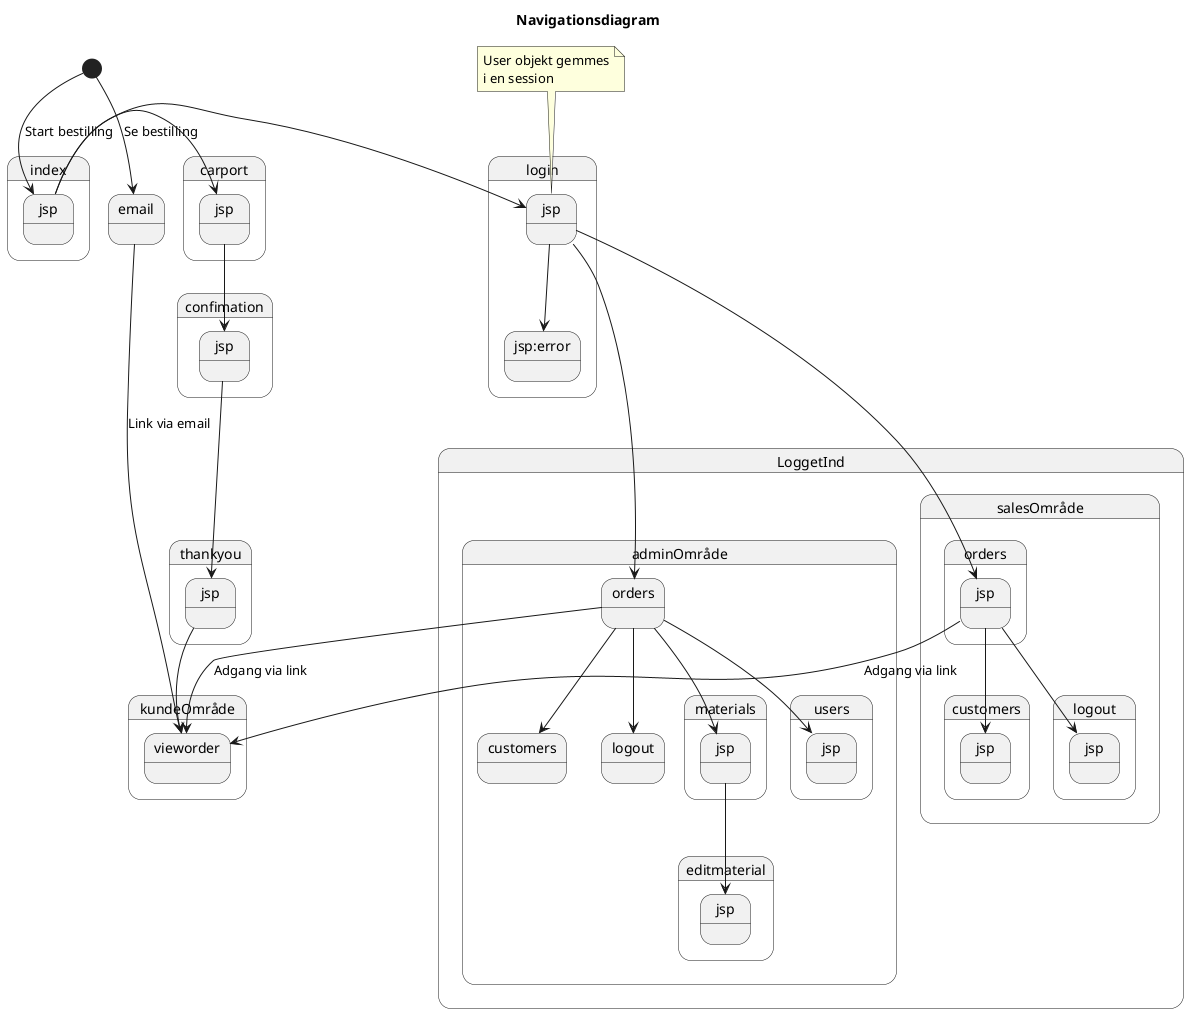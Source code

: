 @startuml
Title Navigationsdiagram

state index.jsp
state login.jsp


note top of login.jsp
User objekt gemmes
i en session
end note


[*] --> index.jsp: Start bestilling
[*] --> email: Se bestilling
index.jsp -right-> carport.jsp
index.jsp -left-> login.jsp


login.jsp --> login.jsp:error


carport.jsp --> confimation.jsp
confimation.jsp --> thankyou.jsp

state kundeOmråde {
        email ----> vieworder: Link via email
        thankyou.jsp --> vieworder
    }



state LoggetInd {


    state adminOmråde{

        login.jsp --> orders
        orders --> customers
        orders --> vieworder:Adgang via link
        orders --> materials.jsp
        materials.jsp --> editmaterial.jsp
        orders --> users.jsp
        orders --> logout

    }

    state salesOmråde{

            login.jsp --> orders.jsp
            orders.jsp --> customers.jsp
            orders.jsp --> vieworder:Adgang via link
            orders.jsp --> logout.jsp
        }

}




@enduml